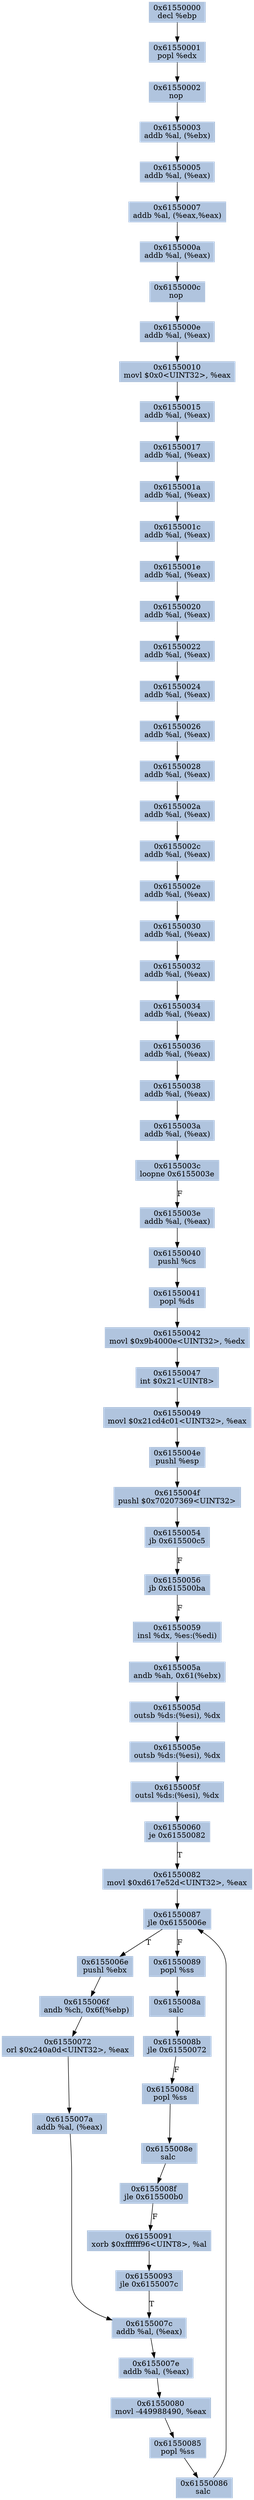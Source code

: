 digraph G {
node[shape=rectangle,style=filled,fillcolor=lightsteelblue,color=lightsteelblue]
bgcolor="transparent"
a0x61550000decl_ebp[label="0x61550000\ndecl %ebp"];
a0x61550001popl_edx[label="0x61550001\npopl %edx"];
a0x61550002nop_[label="0x61550002\nnop "];
a0x61550003addb_al_ebx_[label="0x61550003\naddb %al, (%ebx)"];
a0x61550005addb_al_eax_[label="0x61550005\naddb %al, (%eax)"];
a0x61550007addb_al_eaxeax_[label="0x61550007\naddb %al, (%eax,%eax)"];
a0x6155000aaddb_al_eax_[label="0x6155000a\naddb %al, (%eax)"];
a0x6155000cnop_[label="0x6155000c\nnop "];
a0x6155000eaddb_al_eax_[label="0x6155000e\naddb %al, (%eax)"];
a0x61550010movl_0x0UINT32_eax[label="0x61550010\nmovl $0x0<UINT32>, %eax"];
a0x61550015addb_al_eax_[label="0x61550015\naddb %al, (%eax)"];
a0x61550017addb_al_eax_[label="0x61550017\naddb %al, (%eax)"];
a0x6155001aaddb_al_eax_[label="0x6155001a\naddb %al, (%eax)"];
a0x6155001caddb_al_eax_[label="0x6155001c\naddb %al, (%eax)"];
a0x6155001eaddb_al_eax_[label="0x6155001e\naddb %al, (%eax)"];
a0x61550020addb_al_eax_[label="0x61550020\naddb %al, (%eax)"];
a0x61550022addb_al_eax_[label="0x61550022\naddb %al, (%eax)"];
a0x61550024addb_al_eax_[label="0x61550024\naddb %al, (%eax)"];
a0x61550026addb_al_eax_[label="0x61550026\naddb %al, (%eax)"];
a0x61550028addb_al_eax_[label="0x61550028\naddb %al, (%eax)"];
a0x6155002aaddb_al_eax_[label="0x6155002a\naddb %al, (%eax)"];
a0x6155002caddb_al_eax_[label="0x6155002c\naddb %al, (%eax)"];
a0x6155002eaddb_al_eax_[label="0x6155002e\naddb %al, (%eax)"];
a0x61550030addb_al_eax_[label="0x61550030\naddb %al, (%eax)"];
a0x61550032addb_al_eax_[label="0x61550032\naddb %al, (%eax)"];
a0x61550034addb_al_eax_[label="0x61550034\naddb %al, (%eax)"];
a0x61550036addb_al_eax_[label="0x61550036\naddb %al, (%eax)"];
a0x61550038addb_al_eax_[label="0x61550038\naddb %al, (%eax)"];
a0x6155003aaddb_al_eax_[label="0x6155003a\naddb %al, (%eax)"];
a0x6155003cloopne_0x6155003e[label="0x6155003c\nloopne 0x6155003e"];
a0x6155003eaddb_al_eax_[label="0x6155003e\naddb %al, (%eax)"];
a0x61550040pushl_cs[label="0x61550040\npushl %cs"];
a0x61550041popl_ds[label="0x61550041\npopl %ds"];
a0x61550042movl_0x9b4000eUINT32_edx[label="0x61550042\nmovl $0x9b4000e<UINT32>, %edx"];
a0x61550047int_0x21UINT8[label="0x61550047\nint $0x21<UINT8>"];
a0x61550049movl_0x21cd4c01UINT32_eax[label="0x61550049\nmovl $0x21cd4c01<UINT32>, %eax"];
a0x6155004epushl_esp[label="0x6155004e\npushl %esp"];
a0x6155004fpushl_0x70207369UINT32[label="0x6155004f\npushl $0x70207369<UINT32>"];
a0x61550054jb_0x615500c5[label="0x61550054\njb 0x615500c5"];
a0x61550056jb_0x615500ba[label="0x61550056\njb 0x615500ba"];
a0x61550059insl_dx_es_edi_[label="0x61550059\ninsl %dx, %es:(%edi)"];
a0x6155005aandb_ah_0x61ebx_[label="0x6155005a\nandb %ah, 0x61(%ebx)"];
a0x6155005doutsb_ds_esi__dx[label="0x6155005d\noutsb %ds:(%esi), %dx"];
a0x6155005eoutsb_ds_esi__dx[label="0x6155005e\noutsb %ds:(%esi), %dx"];
a0x6155005foutsl_ds_esi__dx[label="0x6155005f\noutsl %ds:(%esi), %dx"];
a0x61550060je_0x61550082[label="0x61550060\nje 0x61550082"];
a0x61550082movl_0xd617e52dUINT32_eax[label="0x61550082\nmovl $0xd617e52d<UINT32>, %eax"];
a0x61550087jle_0x6155006e[label="0x61550087\njle 0x6155006e"];
a0x6155006epushl_ebx[label="0x6155006e\npushl %ebx"];
a0x6155006fandb_ch_0x6febp_[label="0x6155006f\nandb %ch, 0x6f(%ebp)"];
a0x61550072orl_0x240a0dUINT32_eax[label="0x61550072\norl $0x240a0d<UINT32>, %eax"];
a0x6155007aaddb_al_eax_[label="0x6155007a\naddb %al, (%eax)"];
a0x6155007caddb_al_eax_[label="0x6155007c\naddb %al, (%eax)"];
a0x6155007eaddb_al_eax_[label="0x6155007e\naddb %al, (%eax)"];
a0x61550080movl__449988490_eax[label="0x61550080\nmovl -449988490, %eax"];
a0x61550085popl_ss[label="0x61550085\npopl %ss"];
a0x61550086salc_[label="0x61550086\nsalc "];
a0x61550089popl_ss[label="0x61550089\npopl %ss"];
a0x6155008asalc_[label="0x6155008a\nsalc "];
a0x6155008bjle_0x61550072[label="0x6155008b\njle 0x61550072"];
a0x6155008dpopl_ss[label="0x6155008d\npopl %ss"];
a0x6155008esalc_[label="0x6155008e\nsalc "];
a0x6155008fjle_0x615500b0[label="0x6155008f\njle 0x615500b0"];
a0x61550091xorb_0xffffff96UINT8_al[label="0x61550091\nxorb $0xffffff96<UINT8>, %al"];
a0x61550093jle_0x6155007c[label="0x61550093\njle 0x6155007c"];
a0x61550000decl_ebp -> a0x61550001popl_edx [color="#000000"];
a0x61550001popl_edx -> a0x61550002nop_ [color="#000000"];
a0x61550002nop_ -> a0x61550003addb_al_ebx_ [color="#000000"];
a0x61550003addb_al_ebx_ -> a0x61550005addb_al_eax_ [color="#000000"];
a0x61550005addb_al_eax_ -> a0x61550007addb_al_eaxeax_ [color="#000000"];
a0x61550007addb_al_eaxeax_ -> a0x6155000aaddb_al_eax_ [color="#000000"];
a0x6155000aaddb_al_eax_ -> a0x6155000cnop_ [color="#000000"];
a0x6155000cnop_ -> a0x6155000eaddb_al_eax_ [color="#000000"];
a0x6155000eaddb_al_eax_ -> a0x61550010movl_0x0UINT32_eax [color="#000000"];
a0x61550010movl_0x0UINT32_eax -> a0x61550015addb_al_eax_ [color="#000000"];
a0x61550015addb_al_eax_ -> a0x61550017addb_al_eax_ [color="#000000"];
a0x61550017addb_al_eax_ -> a0x6155001aaddb_al_eax_ [color="#000000"];
a0x6155001aaddb_al_eax_ -> a0x6155001caddb_al_eax_ [color="#000000"];
a0x6155001caddb_al_eax_ -> a0x6155001eaddb_al_eax_ [color="#000000"];
a0x6155001eaddb_al_eax_ -> a0x61550020addb_al_eax_ [color="#000000"];
a0x61550020addb_al_eax_ -> a0x61550022addb_al_eax_ [color="#000000"];
a0x61550022addb_al_eax_ -> a0x61550024addb_al_eax_ [color="#000000"];
a0x61550024addb_al_eax_ -> a0x61550026addb_al_eax_ [color="#000000"];
a0x61550026addb_al_eax_ -> a0x61550028addb_al_eax_ [color="#000000"];
a0x61550028addb_al_eax_ -> a0x6155002aaddb_al_eax_ [color="#000000"];
a0x6155002aaddb_al_eax_ -> a0x6155002caddb_al_eax_ [color="#000000"];
a0x6155002caddb_al_eax_ -> a0x6155002eaddb_al_eax_ [color="#000000"];
a0x6155002eaddb_al_eax_ -> a0x61550030addb_al_eax_ [color="#000000"];
a0x61550030addb_al_eax_ -> a0x61550032addb_al_eax_ [color="#000000"];
a0x61550032addb_al_eax_ -> a0x61550034addb_al_eax_ [color="#000000"];
a0x61550034addb_al_eax_ -> a0x61550036addb_al_eax_ [color="#000000"];
a0x61550036addb_al_eax_ -> a0x61550038addb_al_eax_ [color="#000000"];
a0x61550038addb_al_eax_ -> a0x6155003aaddb_al_eax_ [color="#000000"];
a0x6155003aaddb_al_eax_ -> a0x6155003cloopne_0x6155003e [color="#000000"];
a0x6155003cloopne_0x6155003e -> a0x6155003eaddb_al_eax_ [color="#000000",label="F"];
a0x6155003eaddb_al_eax_ -> a0x61550040pushl_cs [color="#000000"];
a0x61550040pushl_cs -> a0x61550041popl_ds [color="#000000"];
a0x61550041popl_ds -> a0x61550042movl_0x9b4000eUINT32_edx [color="#000000"];
a0x61550042movl_0x9b4000eUINT32_edx -> a0x61550047int_0x21UINT8 [color="#000000"];
a0x61550047int_0x21UINT8 -> a0x61550049movl_0x21cd4c01UINT32_eax [color="#000000"];
a0x61550049movl_0x21cd4c01UINT32_eax -> a0x6155004epushl_esp [color="#000000"];
a0x6155004epushl_esp -> a0x6155004fpushl_0x70207369UINT32 [color="#000000"];
a0x6155004fpushl_0x70207369UINT32 -> a0x61550054jb_0x615500c5 [color="#000000"];
a0x61550054jb_0x615500c5 -> a0x61550056jb_0x615500ba [color="#000000",label="F"];
a0x61550056jb_0x615500ba -> a0x61550059insl_dx_es_edi_ [color="#000000",label="F"];
a0x61550059insl_dx_es_edi_ -> a0x6155005aandb_ah_0x61ebx_ [color="#000000"];
a0x6155005aandb_ah_0x61ebx_ -> a0x6155005doutsb_ds_esi__dx [color="#000000"];
a0x6155005doutsb_ds_esi__dx -> a0x6155005eoutsb_ds_esi__dx [color="#000000"];
a0x6155005eoutsb_ds_esi__dx -> a0x6155005foutsl_ds_esi__dx [color="#000000"];
a0x6155005foutsl_ds_esi__dx -> a0x61550060je_0x61550082 [color="#000000"];
a0x61550060je_0x61550082 -> a0x61550082movl_0xd617e52dUINT32_eax [color="#000000",label="T"];
a0x61550082movl_0xd617e52dUINT32_eax -> a0x61550087jle_0x6155006e [color="#000000"];
a0x61550087jle_0x6155006e -> a0x6155006epushl_ebx [color="#000000",label="T"];
a0x6155006epushl_ebx -> a0x6155006fandb_ch_0x6febp_ [color="#000000"];
a0x6155006fandb_ch_0x6febp_ -> a0x61550072orl_0x240a0dUINT32_eax [color="#000000"];
a0x61550072orl_0x240a0dUINT32_eax -> a0x6155007aaddb_al_eax_ [color="#000000"];
a0x6155007aaddb_al_eax_ -> a0x6155007caddb_al_eax_ [color="#000000"];
a0x6155007caddb_al_eax_ -> a0x6155007eaddb_al_eax_ [color="#000000"];
a0x6155007eaddb_al_eax_ -> a0x61550080movl__449988490_eax [color="#000000"];
a0x61550080movl__449988490_eax -> a0x61550085popl_ss [color="#000000"];
a0x61550085popl_ss -> a0x61550086salc_ [color="#000000"];
a0x61550086salc_ -> a0x61550087jle_0x6155006e [color="#000000"];
a0x61550087jle_0x6155006e -> a0x61550089popl_ss [color="#000000",label="F"];
a0x61550089popl_ss -> a0x6155008asalc_ [color="#000000"];
a0x6155008asalc_ -> a0x6155008bjle_0x61550072 [color="#000000"];
a0x6155008bjle_0x61550072 -> a0x6155008dpopl_ss [color="#000000",label="F"];
a0x6155008dpopl_ss -> a0x6155008esalc_ [color="#000000"];
a0x6155008esalc_ -> a0x6155008fjle_0x615500b0 [color="#000000"];
a0x6155008fjle_0x615500b0 -> a0x61550091xorb_0xffffff96UINT8_al [color="#000000",label="F"];
a0x61550091xorb_0xffffff96UINT8_al -> a0x61550093jle_0x6155007c [color="#000000"];
a0x61550093jle_0x6155007c -> a0x6155007caddb_al_eax_ [color="#000000",label="T"];
}
